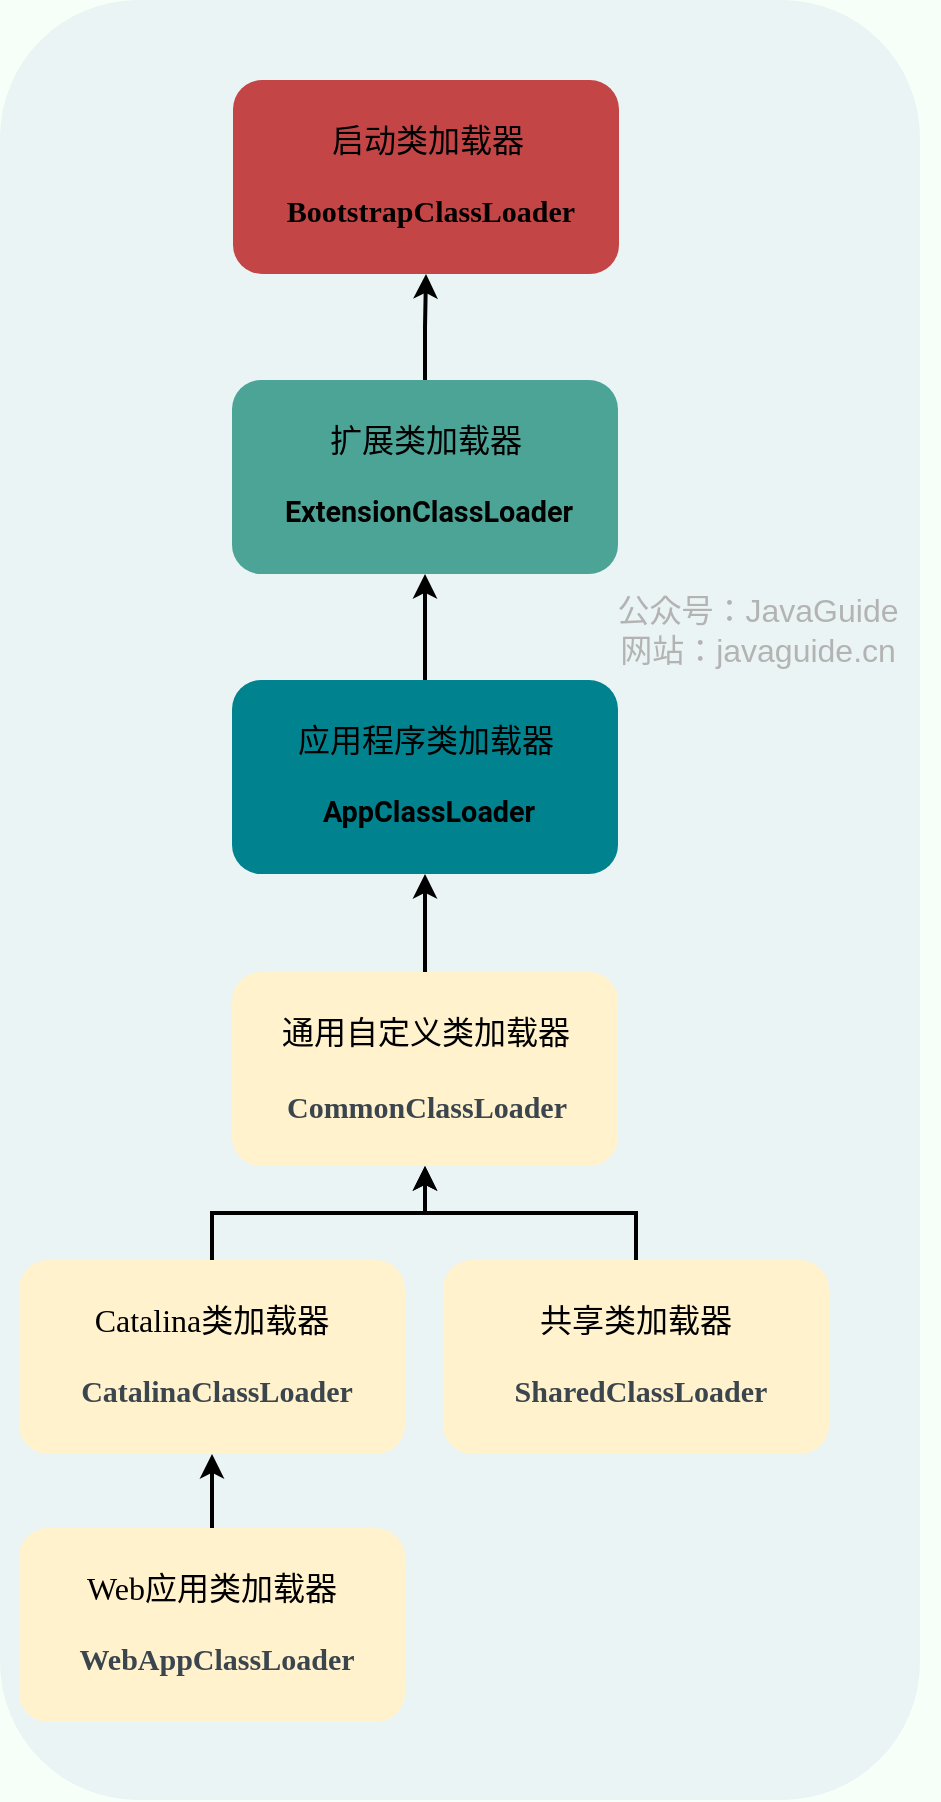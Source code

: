 <mxfile version="20.3.0" type="device"><diagram id="EfrGYIY18PGr8Eq3vKXv" name="Page-1"><mxGraphModel dx="1106" dy="789" grid="1" gridSize="10" guides="1" tooltips="1" connect="1" arrows="1" fold="1" page="1" pageScale="1" pageWidth="827" pageHeight="1169" background="#F6FFF8" math="0" shadow="0"><root><mxCell id="0"/><mxCell id="1" parent="0"/><mxCell id="xI1iDWRYlieYoQ358ZJ4-1" value="" style="rounded=1;whiteSpace=wrap;html=1;fillColor=#eaf4f4;strokeColor=none;" parent="1" vertex="1"><mxGeometry x="160" y="50" width="460" height="900" as="geometry"/></mxCell><mxCell id="xI1iDWRYlieYoQ358ZJ4-2" value="" style="rounded=1;whiteSpace=wrap;html=1;strokeWidth=3;fillColor=#C44545;strokeColor=none;" parent="1" vertex="1"><mxGeometry x="276.5" y="90" width="193" height="97" as="geometry"/></mxCell><mxCell id="xI1iDWRYlieYoQ358ZJ4-3" value="启动类加载器" style="text;html=1;strokeColor=none;fillColor=none;align=center;verticalAlign=middle;whiteSpace=wrap;rounded=0;fontSize=16;fontFamily=JetBrains Mono;fontSource=https%3A%2F%2Ffonts.googleapis.com%2Fcss%3Ffamily%3DJetBrains%2BMono;" parent="1" vertex="1"><mxGeometry x="316.5" y="110" width="114" height="20" as="geometry"/></mxCell><mxCell id="xI1iDWRYlieYoQ358ZJ4-11" value="&lt;strong style=&quot;box-sizing: border-box; caret-color: rgb(59, 69, 78); orphans: 4; text-align: left; text-size-adjust: auto;&quot;&gt;&lt;span style=&quot;box-sizing: border-box;&quot; class=&quot;md-pair-s&quot; spellcheck=&quot;false&quot;&gt;&lt;code style=&quot;box-sizing: border-box; padding: 0.25rem 0.5rem; background-color: var(--boxes); border-radius: 0.2rem;&quot;&gt;&lt;font style=&quot;font-size: 15px;&quot; data-font-src=&quot;https://fonts.googleapis.com/css?family=JetBrains+Mono&quot; face=&quot;JetBrains Mono&quot;&gt;BootstrapClassLoader&lt;/font&gt;&lt;/code&gt;&lt;/span&gt;&lt;/strong&gt;" style="text;html=1;strokeColor=none;fillColor=none;align=center;verticalAlign=middle;whiteSpace=wrap;rounded=0;fontSize=18;fontColor=#000000;" parent="1" vertex="1"><mxGeometry x="277.5" y="140" width="195" height="30" as="geometry"/></mxCell><mxCell id="xI1iDWRYlieYoQ358ZJ4-37" style="edgeStyle=orthogonalEdgeStyle;rounded=0;orthogonalLoop=1;jettySize=auto;html=1;strokeWidth=2;fontFamily=JetBrains Mono;fontSource=https%3A%2F%2Ffonts.googleapis.com%2Fcss%3Ffamily%3DJetBrains%2BMono;fontSize=16;" parent="1" source="xI1iDWRYlieYoQ358ZJ4-12" target="xI1iDWRYlieYoQ358ZJ4-2" edge="1"><mxGeometry relative="1" as="geometry"/></mxCell><mxCell id="xI1iDWRYlieYoQ358ZJ4-12" value="" style="rounded=1;whiteSpace=wrap;html=1;strokeWidth=3;fillColor=#4CA497;strokeColor=none;" parent="1" vertex="1"><mxGeometry x="276" y="240" width="193" height="97" as="geometry"/></mxCell><mxCell id="xI1iDWRYlieYoQ358ZJ4-13" value="扩展类加载器" style="text;html=1;strokeColor=none;fillColor=none;align=center;verticalAlign=middle;whiteSpace=wrap;rounded=0;fontSize=16;fontFamily=JetBrains Mono;fontSource=https%3A%2F%2Ffonts.googleapis.com%2Fcss%3Ffamily%3DJetBrains%2BMono;" parent="1" vertex="1"><mxGeometry x="316" y="260" width="114" height="20" as="geometry"/></mxCell><mxCell id="xI1iDWRYlieYoQ358ZJ4-14" value="&lt;strong style=&quot;box-sizing: border-box; caret-color: rgb(59, 69, 78); font-family: Roboto, sans-serif; orphans: 4; text-align: left; text-size-adjust: auto;&quot;&gt;&lt;span style=&quot;box-sizing: border-box;&quot; class=&quot;md-pair-s&quot; spellcheck=&quot;false&quot;&gt;&lt;code style=&quot;box-sizing: border-box; font-family: var(--monospace); padding: 0.25rem 0.5rem; background-color: var(--boxes); font-size: 0.9rem; border-radius: 0.2rem;&quot;&gt;ExtensionClassLoader&lt;/code&gt;&lt;/span&gt;&lt;/strong&gt;" style="text;html=1;strokeColor=none;fillColor=none;align=center;verticalAlign=middle;whiteSpace=wrap;rounded=0;fontSize=18;fontColor=#000000;" parent="1" vertex="1"><mxGeometry x="277" y="290" width="195" height="30" as="geometry"/></mxCell><mxCell id="xI1iDWRYlieYoQ358ZJ4-36" style="edgeStyle=orthogonalEdgeStyle;rounded=0;orthogonalLoop=1;jettySize=auto;html=1;entryX=0.5;entryY=1;entryDx=0;entryDy=0;strokeWidth=2;fontFamily=JetBrains Mono;fontSource=https%3A%2F%2Ffonts.googleapis.com%2Fcss%3Ffamily%3DJetBrains%2BMono;fontSize=16;" parent="1" source="xI1iDWRYlieYoQ358ZJ4-15" target="xI1iDWRYlieYoQ358ZJ4-12" edge="1"><mxGeometry relative="1" as="geometry"/></mxCell><mxCell id="xI1iDWRYlieYoQ358ZJ4-15" value="" style="rounded=1;whiteSpace=wrap;html=1;strokeWidth=3;fillColor=#00838F;strokeColor=none;" parent="1" vertex="1"><mxGeometry x="276" y="390" width="193" height="97" as="geometry"/></mxCell><mxCell id="xI1iDWRYlieYoQ358ZJ4-16" value="应用程序类加载器" style="text;html=1;strokeColor=none;fillColor=none;align=center;verticalAlign=middle;whiteSpace=wrap;rounded=0;fontSize=16;fontFamily=JetBrains Mono;fontSource=https%3A%2F%2Ffonts.googleapis.com%2Fcss%3Ffamily%3DJetBrains%2BMono;" parent="1" vertex="1"><mxGeometry x="305.5" y="410" width="134" height="20" as="geometry"/></mxCell><mxCell id="xI1iDWRYlieYoQ358ZJ4-17" value="&lt;strong style=&quot;box-sizing: border-box; caret-color: rgb(59, 69, 78); font-family: Roboto, sans-serif; orphans: 4; text-align: left; text-size-adjust: auto;&quot;&gt;&lt;span style=&quot;box-sizing: border-box;&quot; class=&quot;md-pair-s&quot; spellcheck=&quot;false&quot;&gt;&lt;code style=&quot;box-sizing: border-box; font-family: var(--monospace); padding: 0.25rem 0.5rem; background-color: var(--boxes); font-size: 0.9rem; border-radius: 0.2rem;&quot;&gt;AppClassLoader&lt;/code&gt;&lt;/span&gt;&lt;/strong&gt;" style="text;html=1;strokeColor=none;fillColor=none;align=center;verticalAlign=middle;whiteSpace=wrap;rounded=0;fontSize=18;fontColor=#000000;" parent="1" vertex="1"><mxGeometry x="277" y="440" width="195" height="30" as="geometry"/></mxCell><mxCell id="FJLtPwcSrjeyMDjyXqn_-8" style="edgeStyle=orthogonalEdgeStyle;rounded=0;orthogonalLoop=1;jettySize=auto;html=1;strokeWidth=2;" edge="1" parent="1" source="xI1iDWRYlieYoQ358ZJ4-18" target="FJLtPwcSrjeyMDjyXqn_-5"><mxGeometry relative="1" as="geometry"/></mxCell><mxCell id="xI1iDWRYlieYoQ358ZJ4-18" value="" style="rounded=1;whiteSpace=wrap;html=1;strokeWidth=3;fillColor=#fff2cc;strokeColor=none;" parent="1" vertex="1"><mxGeometry x="169.5" y="680" width="193" height="97" as="geometry"/></mxCell><mxCell id="xI1iDWRYlieYoQ358ZJ4-19" value="Catalina类加载器" style="text;html=1;strokeColor=none;fillColor=none;align=center;verticalAlign=middle;whiteSpace=wrap;rounded=0;fontSize=16;fontFamily=JetBrains Mono;fontSource=https%3A%2F%2Ffonts.googleapis.com%2Fcss%3Ffamily%3DJetBrains%2BMono;" parent="1" vertex="1"><mxGeometry x="181" y="700" width="170" height="20" as="geometry"/></mxCell><mxCell id="xI1iDWRYlieYoQ358ZJ4-20" value="&lt;strong style=&quot;box-sizing: border-box; caret-color: rgb(59, 69, 78); color: rgb(59, 69, 78); orphans: 4; text-align: left; text-size-adjust: auto;&quot;&gt;&lt;span style=&quot;box-sizing: border-box;&quot; class=&quot;md-pair-s&quot; spellcheck=&quot;false&quot;&gt;&lt;code style=&quot;box-sizing: border-box; padding: 0.25rem 0.5rem; background-color: var(--boxes); border-radius: 0.2rem;&quot;&gt;&lt;font style=&quot;font-size: 15px;&quot; data-font-src=&quot;https://fonts.googleapis.com/css?family=JetBrains+Mono&quot; face=&quot;JetBrains Mono&quot;&gt;CatalinaClassLoader&lt;/font&gt;&lt;/code&gt;&lt;/span&gt;&lt;/strong&gt;" style="text;html=1;strokeColor=none;fillColor=none;align=center;verticalAlign=middle;whiteSpace=wrap;rounded=0;fontSize=18;" parent="1" vertex="1"><mxGeometry x="170.5" y="730" width="195" height="30" as="geometry"/></mxCell><mxCell id="FJLtPwcSrjeyMDjyXqn_-9" style="edgeStyle=orthogonalEdgeStyle;rounded=0;orthogonalLoop=1;jettySize=auto;html=1;entryX=0.5;entryY=1;entryDx=0;entryDy=0;strokeWidth=2;" edge="1" parent="1" source="xI1iDWRYlieYoQ358ZJ4-21" target="FJLtPwcSrjeyMDjyXqn_-5"><mxGeometry relative="1" as="geometry"/></mxCell><mxCell id="xI1iDWRYlieYoQ358ZJ4-21" value="" style="rounded=1;whiteSpace=wrap;html=1;strokeWidth=3;fillColor=#fff2cc;strokeColor=none;" parent="1" vertex="1"><mxGeometry x="381.5" y="680" width="193" height="97" as="geometry"/></mxCell><mxCell id="xI1iDWRYlieYoQ358ZJ4-22" value="共享类加载器" style="text;html=1;strokeColor=none;fillColor=none;align=center;verticalAlign=middle;whiteSpace=wrap;rounded=0;fontSize=16;fontFamily=JetBrains Mono;fontSource=https%3A%2F%2Ffonts.googleapis.com%2Fcss%3Ffamily%3DJetBrains%2BMono;" parent="1" vertex="1"><mxGeometry x="413" y="700" width="130" height="20" as="geometry"/></mxCell><mxCell id="xI1iDWRYlieYoQ358ZJ4-23" value="&lt;strong style=&quot;box-sizing: border-box; caret-color: rgb(59, 69, 78); color: rgb(59, 69, 78); orphans: 4; text-align: left; text-size-adjust: auto;&quot;&gt;&lt;span style=&quot;box-sizing: border-box;&quot; class=&quot;md-pair-s&quot; spellcheck=&quot;false&quot;&gt;&lt;code style=&quot;box-sizing: border-box; padding: 0.25rem 0.5rem; background-color: var(--boxes); border-radius: 0.2rem;&quot;&gt;&lt;font style=&quot;font-size: 15px;&quot; data-font-src=&quot;https://fonts.googleapis.com/css?family=JetBrains+Mono&quot; face=&quot;JetBrains Mono&quot;&gt;SharedClassLoader&lt;/font&gt;&lt;/code&gt;&lt;/span&gt;&lt;/strong&gt;" style="text;html=1;strokeColor=none;fillColor=none;align=center;verticalAlign=middle;whiteSpace=wrap;rounded=0;fontSize=18;" parent="1" vertex="1"><mxGeometry x="382.5" y="730" width="195" height="30" as="geometry"/></mxCell><mxCell id="xI1iDWRYlieYoQ358ZJ4-25" value="&lt;font style=&quot;font-size: 16px;&quot;&gt;公众号：JavaGuide&lt;br style=&quot;font-size: 16px;&quot;&gt;网站：javaguide.cn&lt;/font&gt;" style="text;html=1;strokeColor=none;fillColor=none;align=center;verticalAlign=middle;whiteSpace=wrap;rounded=0;labelBackgroundColor=none;fontSize=16;fontColor=#B3B3B3;rotation=0;sketch=0;shadow=0;" parent="1" vertex="1"><mxGeometry x="449.25" y="360" width="180" height="10" as="geometry"/></mxCell><mxCell id="xI1iDWRYlieYoQ358ZJ4-33" style="edgeStyle=orthogonalEdgeStyle;rounded=0;orthogonalLoop=1;jettySize=auto;html=1;strokeWidth=2;fontFamily=JetBrains Mono;fontSource=https%3A%2F%2Ffonts.googleapis.com%2Fcss%3Ffamily%3DJetBrains%2BMono;fontSize=16;" parent="1" source="xI1iDWRYlieYoQ358ZJ4-30" target="xI1iDWRYlieYoQ358ZJ4-18" edge="1"><mxGeometry relative="1" as="geometry"/></mxCell><mxCell id="xI1iDWRYlieYoQ358ZJ4-30" value="" style="rounded=1;whiteSpace=wrap;html=1;strokeWidth=3;fillColor=#fff2cc;strokeColor=none;" parent="1" vertex="1"><mxGeometry x="169.5" y="814" width="193" height="97" as="geometry"/></mxCell><mxCell id="xI1iDWRYlieYoQ358ZJ4-31" value="Web应用类加载器" style="text;html=1;strokeColor=none;fillColor=none;align=center;verticalAlign=middle;whiteSpace=wrap;rounded=0;fontSize=16;fontFamily=JetBrains Mono;fontSource=https%3A%2F%2Ffonts.googleapis.com%2Fcss%3Ffamily%3DJetBrains%2BMono;" parent="1" vertex="1"><mxGeometry x="195" y="834" width="142" height="20" as="geometry"/></mxCell><mxCell id="xI1iDWRYlieYoQ358ZJ4-32" value="&lt;strong style=&quot;box-sizing: border-box; caret-color: rgb(59, 69, 78); color: rgb(59, 69, 78); orphans: 4; text-align: left; text-size-adjust: auto;&quot;&gt;&lt;span style=&quot;box-sizing: border-box;&quot; class=&quot;md-pair-s&quot; spellcheck=&quot;false&quot;&gt;&lt;code style=&quot;box-sizing: border-box; padding: 0.25rem 0.5rem; background-color: var(--boxes); border-radius: 0.2rem;&quot;&gt;&lt;font style=&quot;font-size: 15px;&quot; data-font-src=&quot;https://fonts.googleapis.com/css?family=JetBrains+Mono&quot; face=&quot;JetBrains Mono&quot;&gt;WebAppClassLoader&lt;/font&gt;&lt;/code&gt;&lt;/span&gt;&lt;/strong&gt;" style="text;html=1;strokeColor=none;fillColor=none;align=center;verticalAlign=middle;whiteSpace=wrap;rounded=0;fontSize=18;" parent="1" vertex="1"><mxGeometry x="170.5" y="864" width="195" height="30" as="geometry"/></mxCell><mxCell id="FJLtPwcSrjeyMDjyXqn_-10" style="edgeStyle=orthogonalEdgeStyle;rounded=0;orthogonalLoop=1;jettySize=auto;html=1;strokeWidth=2;" edge="1" parent="1" source="FJLtPwcSrjeyMDjyXqn_-5" target="xI1iDWRYlieYoQ358ZJ4-15"><mxGeometry relative="1" as="geometry"/></mxCell><mxCell id="FJLtPwcSrjeyMDjyXqn_-5" value="" style="rounded=1;whiteSpace=wrap;html=1;strokeWidth=3;fillColor=#fff2cc;strokeColor=none;" vertex="1" parent="1"><mxGeometry x="276" y="536" width="193" height="97" as="geometry"/></mxCell><mxCell id="FJLtPwcSrjeyMDjyXqn_-6" value="通用自定义类加载器" style="text;html=1;strokeColor=none;fillColor=none;align=center;verticalAlign=middle;whiteSpace=wrap;rounded=0;fontSize=16;fontFamily=JetBrains Mono;fontSource=https%3A%2F%2Ffonts.googleapis.com%2Fcss%3Ffamily%3DJetBrains%2BMono;" vertex="1" parent="1"><mxGeometry x="295.75" y="556" width="153.5" height="20" as="geometry"/></mxCell><mxCell id="FJLtPwcSrjeyMDjyXqn_-7" value="&lt;strong style=&quot;box-sizing: border-box; caret-color: rgb(59, 69, 78); color: rgb(59, 69, 78); orphans: 4; text-align: left; text-size-adjust: auto;&quot;&gt;&lt;span style=&quot;box-sizing: border-box;&quot; class=&quot;md-pair-s&quot; spellcheck=&quot;false&quot;&gt;&lt;code style=&quot;box-sizing: border-box; padding: 0.25rem 0.5rem; background-color: var(--boxes); border-radius: 0.2rem;&quot;&gt;&lt;font style=&quot;font-size: 15px;&quot; data-font-src=&quot;https://fonts.googleapis.com/css?family=JetBrains+Mono&quot; face=&quot;JetBrains Mono&quot;&gt;CommonClassLoader&lt;/font&gt;&lt;/code&gt;&lt;/span&gt;&lt;/strong&gt;" style="text;html=1;strokeColor=none;fillColor=none;align=center;verticalAlign=middle;whiteSpace=wrap;rounded=0;fontSize=18;" vertex="1" parent="1"><mxGeometry x="276" y="590" width="195" height="26" as="geometry"/></mxCell></root></mxGraphModel></diagram></mxfile>